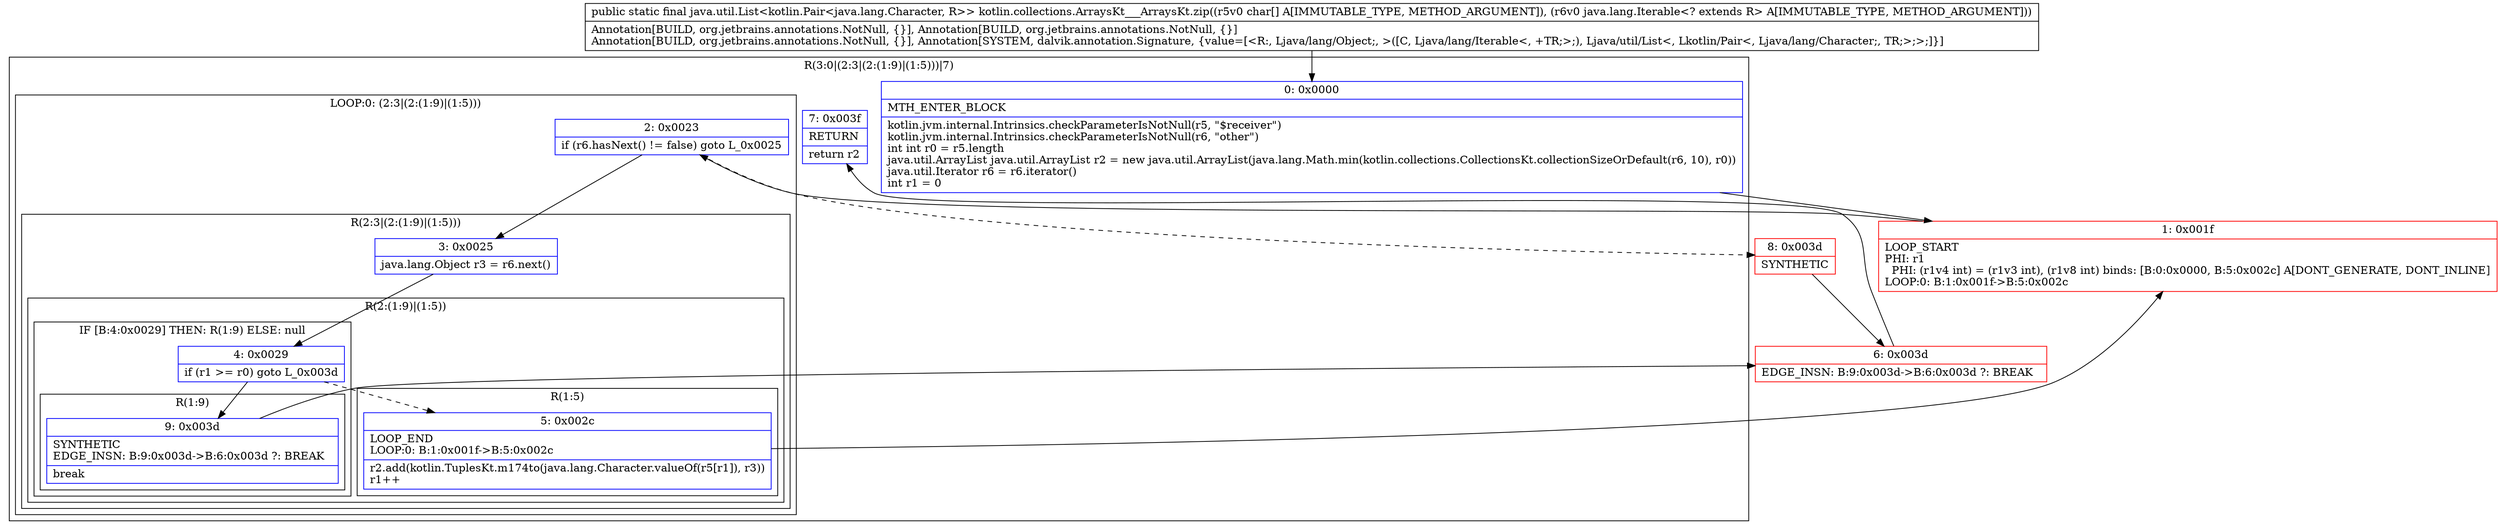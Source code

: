 digraph "CFG forkotlin.collections.ArraysKt___ArraysKt.zip([CLjava\/lang\/Iterable;)Ljava\/util\/List;" {
subgraph cluster_Region_173008921 {
label = "R(3:0|(2:3|(2:(1:9)|(1:5)))|7)";
node [shape=record,color=blue];
Node_0 [shape=record,label="{0\:\ 0x0000|MTH_ENTER_BLOCK\l|kotlin.jvm.internal.Intrinsics.checkParameterIsNotNull(r5, \"$receiver\")\lkotlin.jvm.internal.Intrinsics.checkParameterIsNotNull(r6, \"other\")\lint int r0 = r5.length\ljava.util.ArrayList java.util.ArrayList r2 = new java.util.ArrayList(java.lang.Math.min(kotlin.collections.CollectionsKt.collectionSizeOrDefault(r6, 10), r0))\ljava.util.Iterator r6 = r6.iterator()\lint r1 = 0\l}"];
subgraph cluster_LoopRegion_929716138 {
label = "LOOP:0: (2:3|(2:(1:9)|(1:5)))";
node [shape=record,color=blue];
Node_2 [shape=record,label="{2\:\ 0x0023|if (r6.hasNext() != false) goto L_0x0025\l}"];
subgraph cluster_Region_883878890 {
label = "R(2:3|(2:(1:9)|(1:5)))";
node [shape=record,color=blue];
Node_3 [shape=record,label="{3\:\ 0x0025|java.lang.Object r3 = r6.next()\l}"];
subgraph cluster_Region_830899342 {
label = "R(2:(1:9)|(1:5))";
node [shape=record,color=blue];
subgraph cluster_IfRegion_723150122 {
label = "IF [B:4:0x0029] THEN: R(1:9) ELSE: null";
node [shape=record,color=blue];
Node_4 [shape=record,label="{4\:\ 0x0029|if (r1 \>= r0) goto L_0x003d\l}"];
subgraph cluster_Region_1395851925 {
label = "R(1:9)";
node [shape=record,color=blue];
Node_9 [shape=record,label="{9\:\ 0x003d|SYNTHETIC\lEDGE_INSN: B:9:0x003d\-\>B:6:0x003d ?: BREAK  \l|break\l}"];
}
}
subgraph cluster_Region_1647731101 {
label = "R(1:5)";
node [shape=record,color=blue];
Node_5 [shape=record,label="{5\:\ 0x002c|LOOP_END\lLOOP:0: B:1:0x001f\-\>B:5:0x002c\l|r2.add(kotlin.TuplesKt.m174to(java.lang.Character.valueOf(r5[r1]), r3))\lr1++\l}"];
}
}
}
}
Node_7 [shape=record,label="{7\:\ 0x003f|RETURN\l|return r2\l}"];
}
Node_1 [shape=record,color=red,label="{1\:\ 0x001f|LOOP_START\lPHI: r1 \l  PHI: (r1v4 int) = (r1v3 int), (r1v8 int) binds: [B:0:0x0000, B:5:0x002c] A[DONT_GENERATE, DONT_INLINE]\lLOOP:0: B:1:0x001f\-\>B:5:0x002c\l}"];
Node_6 [shape=record,color=red,label="{6\:\ 0x003d|EDGE_INSN: B:9:0x003d\-\>B:6:0x003d ?: BREAK  \l}"];
Node_8 [shape=record,color=red,label="{8\:\ 0x003d|SYNTHETIC\l}"];
MethodNode[shape=record,label="{public static final java.util.List\<kotlin.Pair\<java.lang.Character, R\>\> kotlin.collections.ArraysKt___ArraysKt.zip((r5v0 char[] A[IMMUTABLE_TYPE, METHOD_ARGUMENT]), (r6v0 java.lang.Iterable\<? extends R\> A[IMMUTABLE_TYPE, METHOD_ARGUMENT]))  | Annotation[BUILD, org.jetbrains.annotations.NotNull, \{\}], Annotation[BUILD, org.jetbrains.annotations.NotNull, \{\}]\lAnnotation[BUILD, org.jetbrains.annotations.NotNull, \{\}], Annotation[SYSTEM, dalvik.annotation.Signature, \{value=[\<R:, Ljava\/lang\/Object;, \>([C, Ljava\/lang\/Iterable\<, +TR;\>;), Ljava\/util\/List\<, Lkotlin\/Pair\<, Ljava\/lang\/Character;, TR;\>;\>;]\}]\l}"];
MethodNode -> Node_0;
Node_0 -> Node_1;
Node_2 -> Node_3;
Node_2 -> Node_8[style=dashed];
Node_3 -> Node_4;
Node_4 -> Node_5[style=dashed];
Node_4 -> Node_9;
Node_9 -> Node_6;
Node_5 -> Node_1;
Node_1 -> Node_2;
Node_6 -> Node_7;
Node_8 -> Node_6;
}

